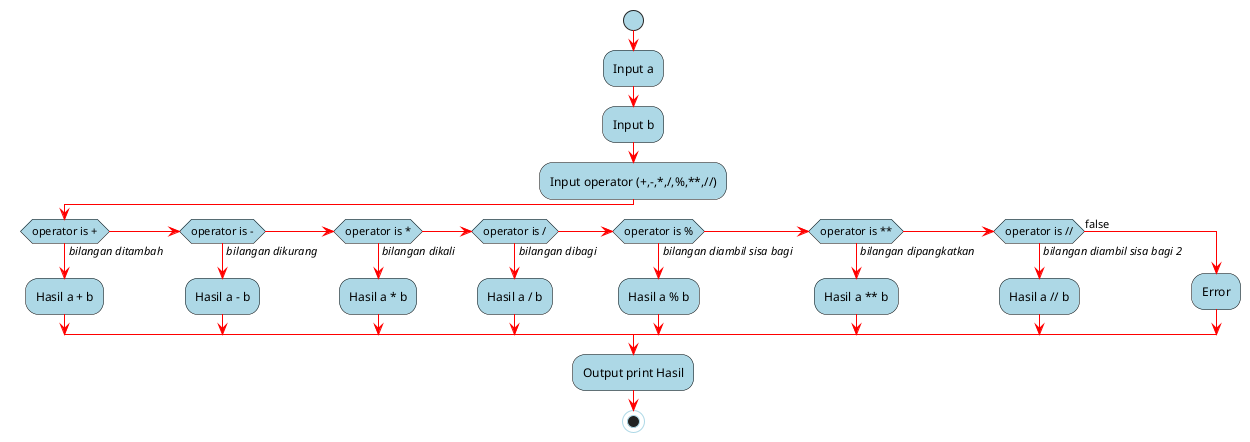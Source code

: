 @startuml
    skinparam backgroundColor #fff
    skinparam activity {
        StartColor lightblue
        EndColor red
        BackgroundColor lightblue
        BorderColor black
        ArrowColor red
        FontColor black
        StopColor lightblue
    }

    start
    :Input a;
    :Input b;
    :Input operator (+,-,*,/,%,**,//);
    if(operator is +) then (<i>bilangan ditambah)
            :Hasil a + b;
    elseif (operator is -) then (<i>bilangan dikurang)
            :Hasil a - b;
    elseif (operator is *) then (<i>bilangan dikali)
            :Hasil a * b;
    elseif (operator is /) then (<i>bilangan dibagi)
            :Hasil a / b;
    elseif (operator is %) then (<i>bilangan diambil sisa bagi)
            :Hasil a % b;
    elseif (operator is **) then (<i>bilangan dipangkatkan )
            :Hasil a ** b;
    elseif (operator is //) then (<i>bilangan diambil sisa bagi 2)
            :Hasil a // b;
    else (false)
        :Error;
    endif
    :Output print Hasil;
    stop
@enduml
